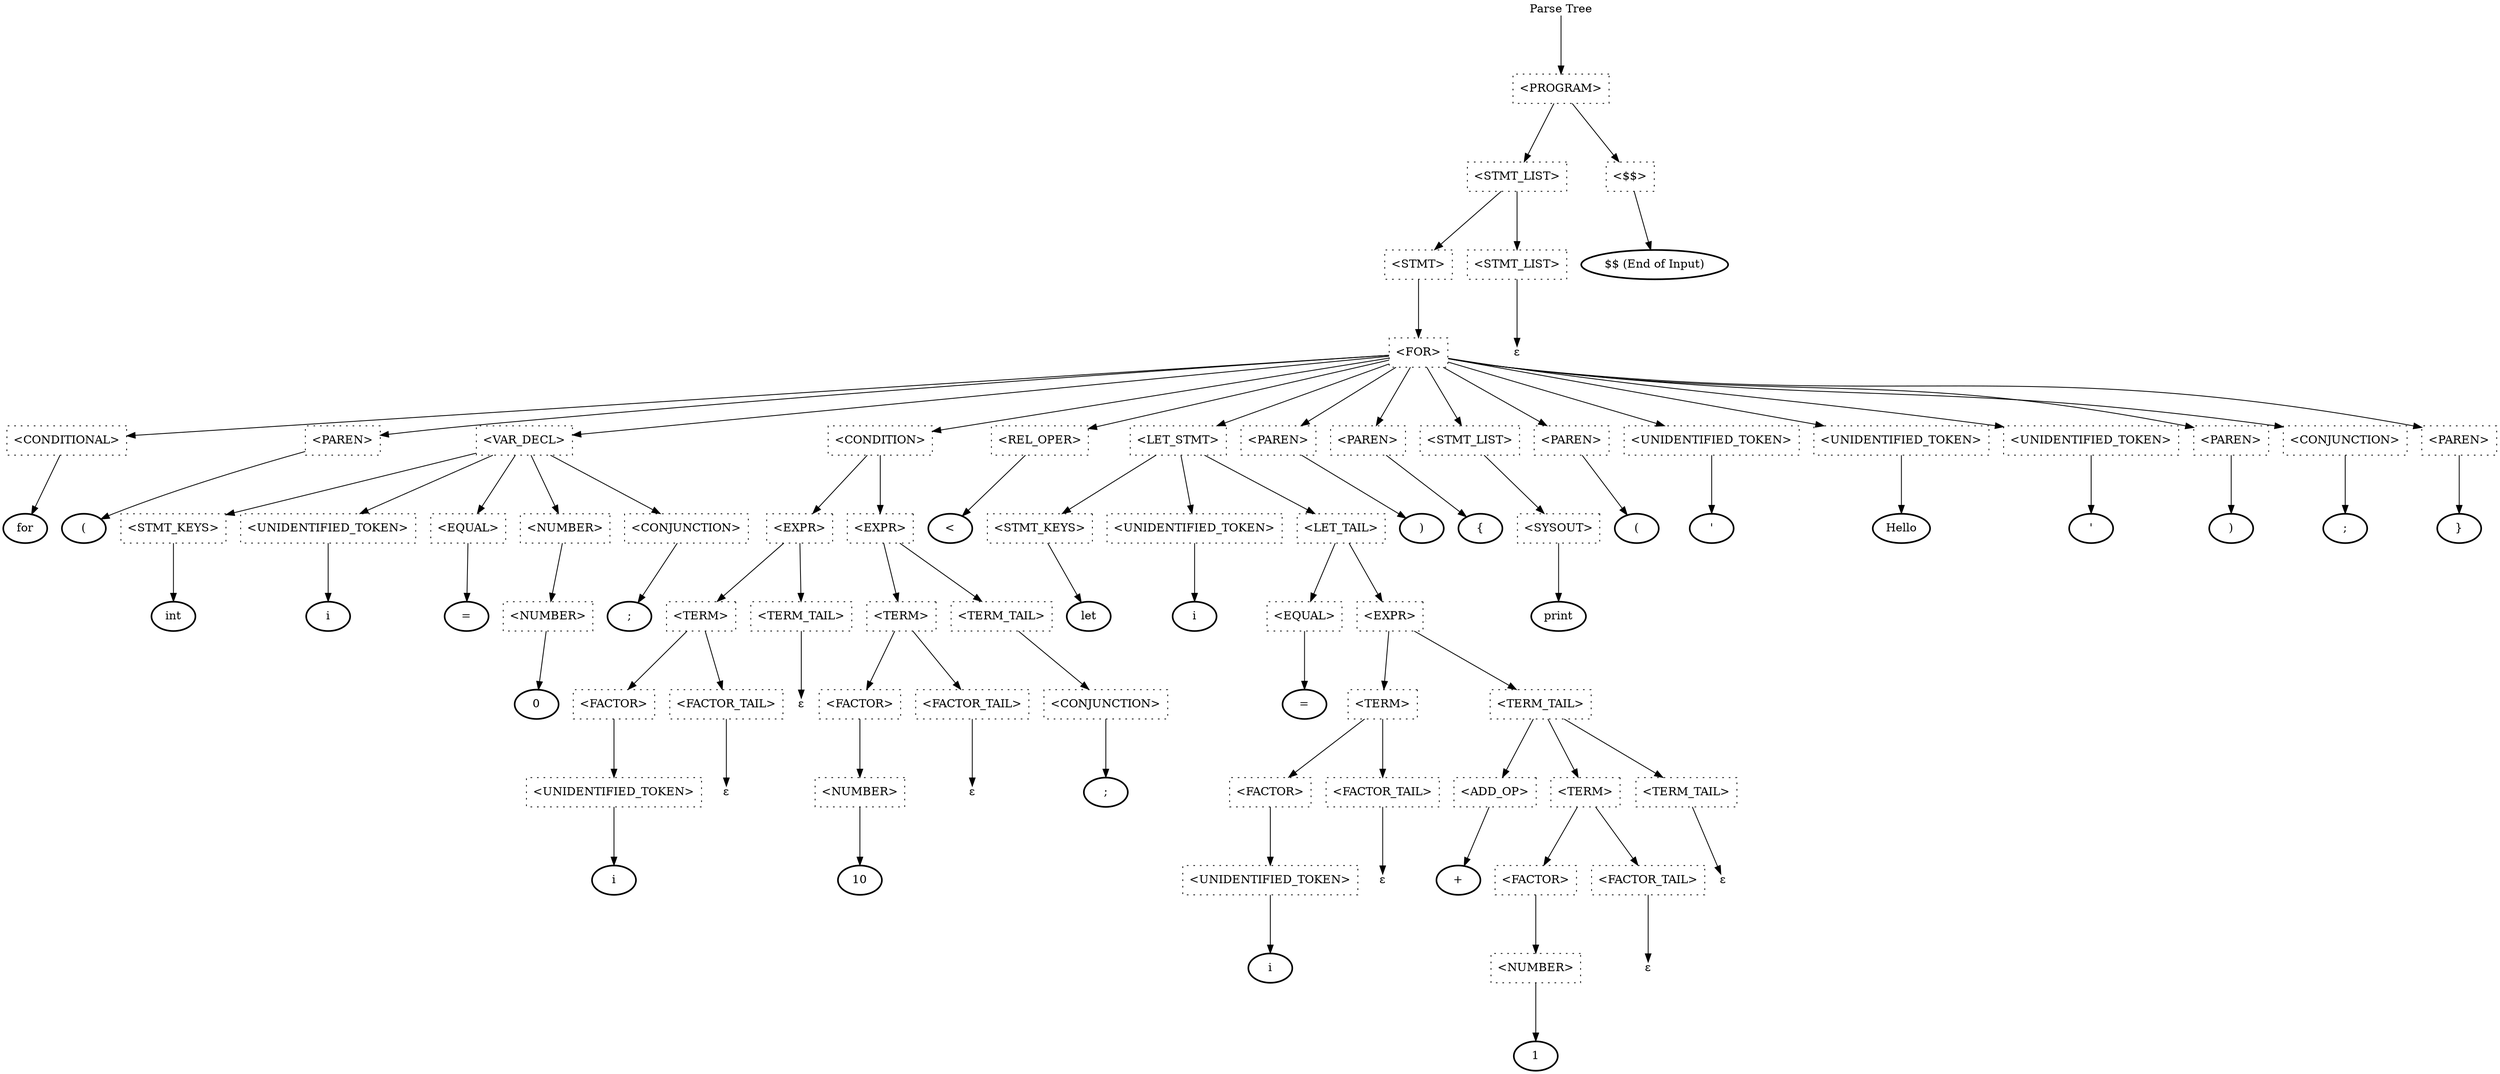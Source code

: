 digraph ParseTree {
graph[ranksep=1];
node[shape=rect,style=dotted];

0[label="Parse Tree",shape=plain];
0->{1[label="<PROGRAM>"]};
1->{2[label="<STMT_LIST>"]};
2->{3[label="<STMT>"]};
3->{4[label="<FOR>"]};
4->{5[label="<CONDITIONAL>"]};
5->{6[label="for",shape=oval,style=bold]};
4->{7[label="<PAREN>"]};
7->{8[label="(",shape=oval,style=bold]};
4->{9[label="<VAR_DECL>"]};
9->{10[label="<STMT_KEYS>"]};
10->{11[label="int",shape=oval,style=bold]};
9->{12[label="<UNIDENTIFIED_TOKEN>"]};
12->{13[label="i",shape=oval,style=bold]};
9->{14[label="<EQUAL>"]};
14->{15[label="=",shape=oval,style=bold]};
9->{16[label="<NUMBER>"]};
16->{17[label="<NUMBER>"]};
17->{18[label="0",shape=oval,style=bold]};
9->{19[label="<CONJUNCTION>"]};
19->{20[label=";",shape=oval,style=bold]};
4->{21[label="<CONDITION>"]};
21->{22[label="<EXPR>"]};
22->{23[label="<TERM>"]};
23->{24[label="<FACTOR>"]};
24->{25[label="<UNIDENTIFIED_TOKEN>"]};
25->{26[label="i",shape=oval,style=bold]};
23->{27[label="<FACTOR_TAIL>"]};
27->{28[label="&epsilon;",shape=plain]};
22->{29[label="<TERM_TAIL>"]};
29->{30[label="&epsilon;",shape=plain]};
4->{31[label="<REL_OPER>"]};
31->{32[label="<",shape=oval,style=bold]};
21->{33[label="<EXPR>"]};
33->{34[label="<TERM>"]};
34->{35[label="<FACTOR>"]};
35->{36[label="<NUMBER>"]};
36->{37[label="10",shape=oval,style=bold]};
34->{38[label="<FACTOR_TAIL>"]};
38->{39[label="&epsilon;",shape=plain]};
33->{40[label="<TERM_TAIL>"]};
40->{41[label="<CONJUNCTION>"]};
41->{42[label=";",shape=oval,style=bold]};
4->{43[label="<LET_STMT>"]};
43->{44[label="<STMT_KEYS>"]};
44->{45[label="let",shape=oval,style=bold]};
43->{46[label="<UNIDENTIFIED_TOKEN>"]};
46->{47[label="i",shape=oval,style=bold]};
43->{48[label="<LET_TAIL>"]};
48->{49[label="<EQUAL>"]};
49->{50[label="=",shape=oval,style=bold]};
48->{51[label="<EXPR>"]};
51->{52[label="<TERM>"]};
52->{53[label="<FACTOR>"]};
53->{54[label="<UNIDENTIFIED_TOKEN>"]};
54->{55[label="i",shape=oval,style=bold]};
52->{56[label="<FACTOR_TAIL>"]};
56->{57[label="&epsilon;",shape=plain]};
51->{58[label="<TERM_TAIL>"]};
58->{59[label="<ADD_OP>"]};
59->{60[label="+",shape=oval,style=bold]};
58->{61[label="<TERM>"]};
61->{62[label="<FACTOR>"]};
62->{63[label="<NUMBER>"]};
63->{64[label="1",shape=oval,style=bold]};
61->{65[label="<FACTOR_TAIL>"]};
65->{66[label="&epsilon;",shape=plain]};
58->{67[label="<TERM_TAIL>"]};
67->{68[label="&epsilon;",shape=plain]};
4->{69[label="<PAREN>"]};
69->{70[label=")",shape=oval,style=bold]};
4->{71[label="<PAREN>"]};
71->{72[label="{",shape=oval,style=bold]};
4->{73[label="<STMT_LIST>"]};
73->{74[label="<SYSOUT>"]};
74->{75[label="print",shape=oval,style=bold]};
4->{76[label="<PAREN>"]};
76->{77[label="(",shape=oval,style=bold]};
4->{78[label="<UNIDENTIFIED_TOKEN>"]};
78->{79[label="'",shape=oval,style=bold]};
4->{80[label="<UNIDENTIFIED_TOKEN>"]};
80->{81[label="Hello",shape=oval,style=bold]};
4->{82[label="<UNIDENTIFIED_TOKEN>"]};
82->{83[label="'",shape=oval,style=bold]};
4->{84[label="<PAREN>"]};
84->{85[label=")",shape=oval,style=bold]};
4->{86[label="<CONJUNCTION>"]};
86->{87[label=";",shape=oval,style=bold]};
4->{88[label="<PAREN>"]};
88->{89[label="}",shape=oval,style=bold]};
2->{90[label="<STMT_LIST>"]};
90->{91[label="&epsilon;",shape=plain]};
1->{92[label="<$$>"]};
92->{93[label="$$ (End of Input)",shape=oval,style=bold]};
}